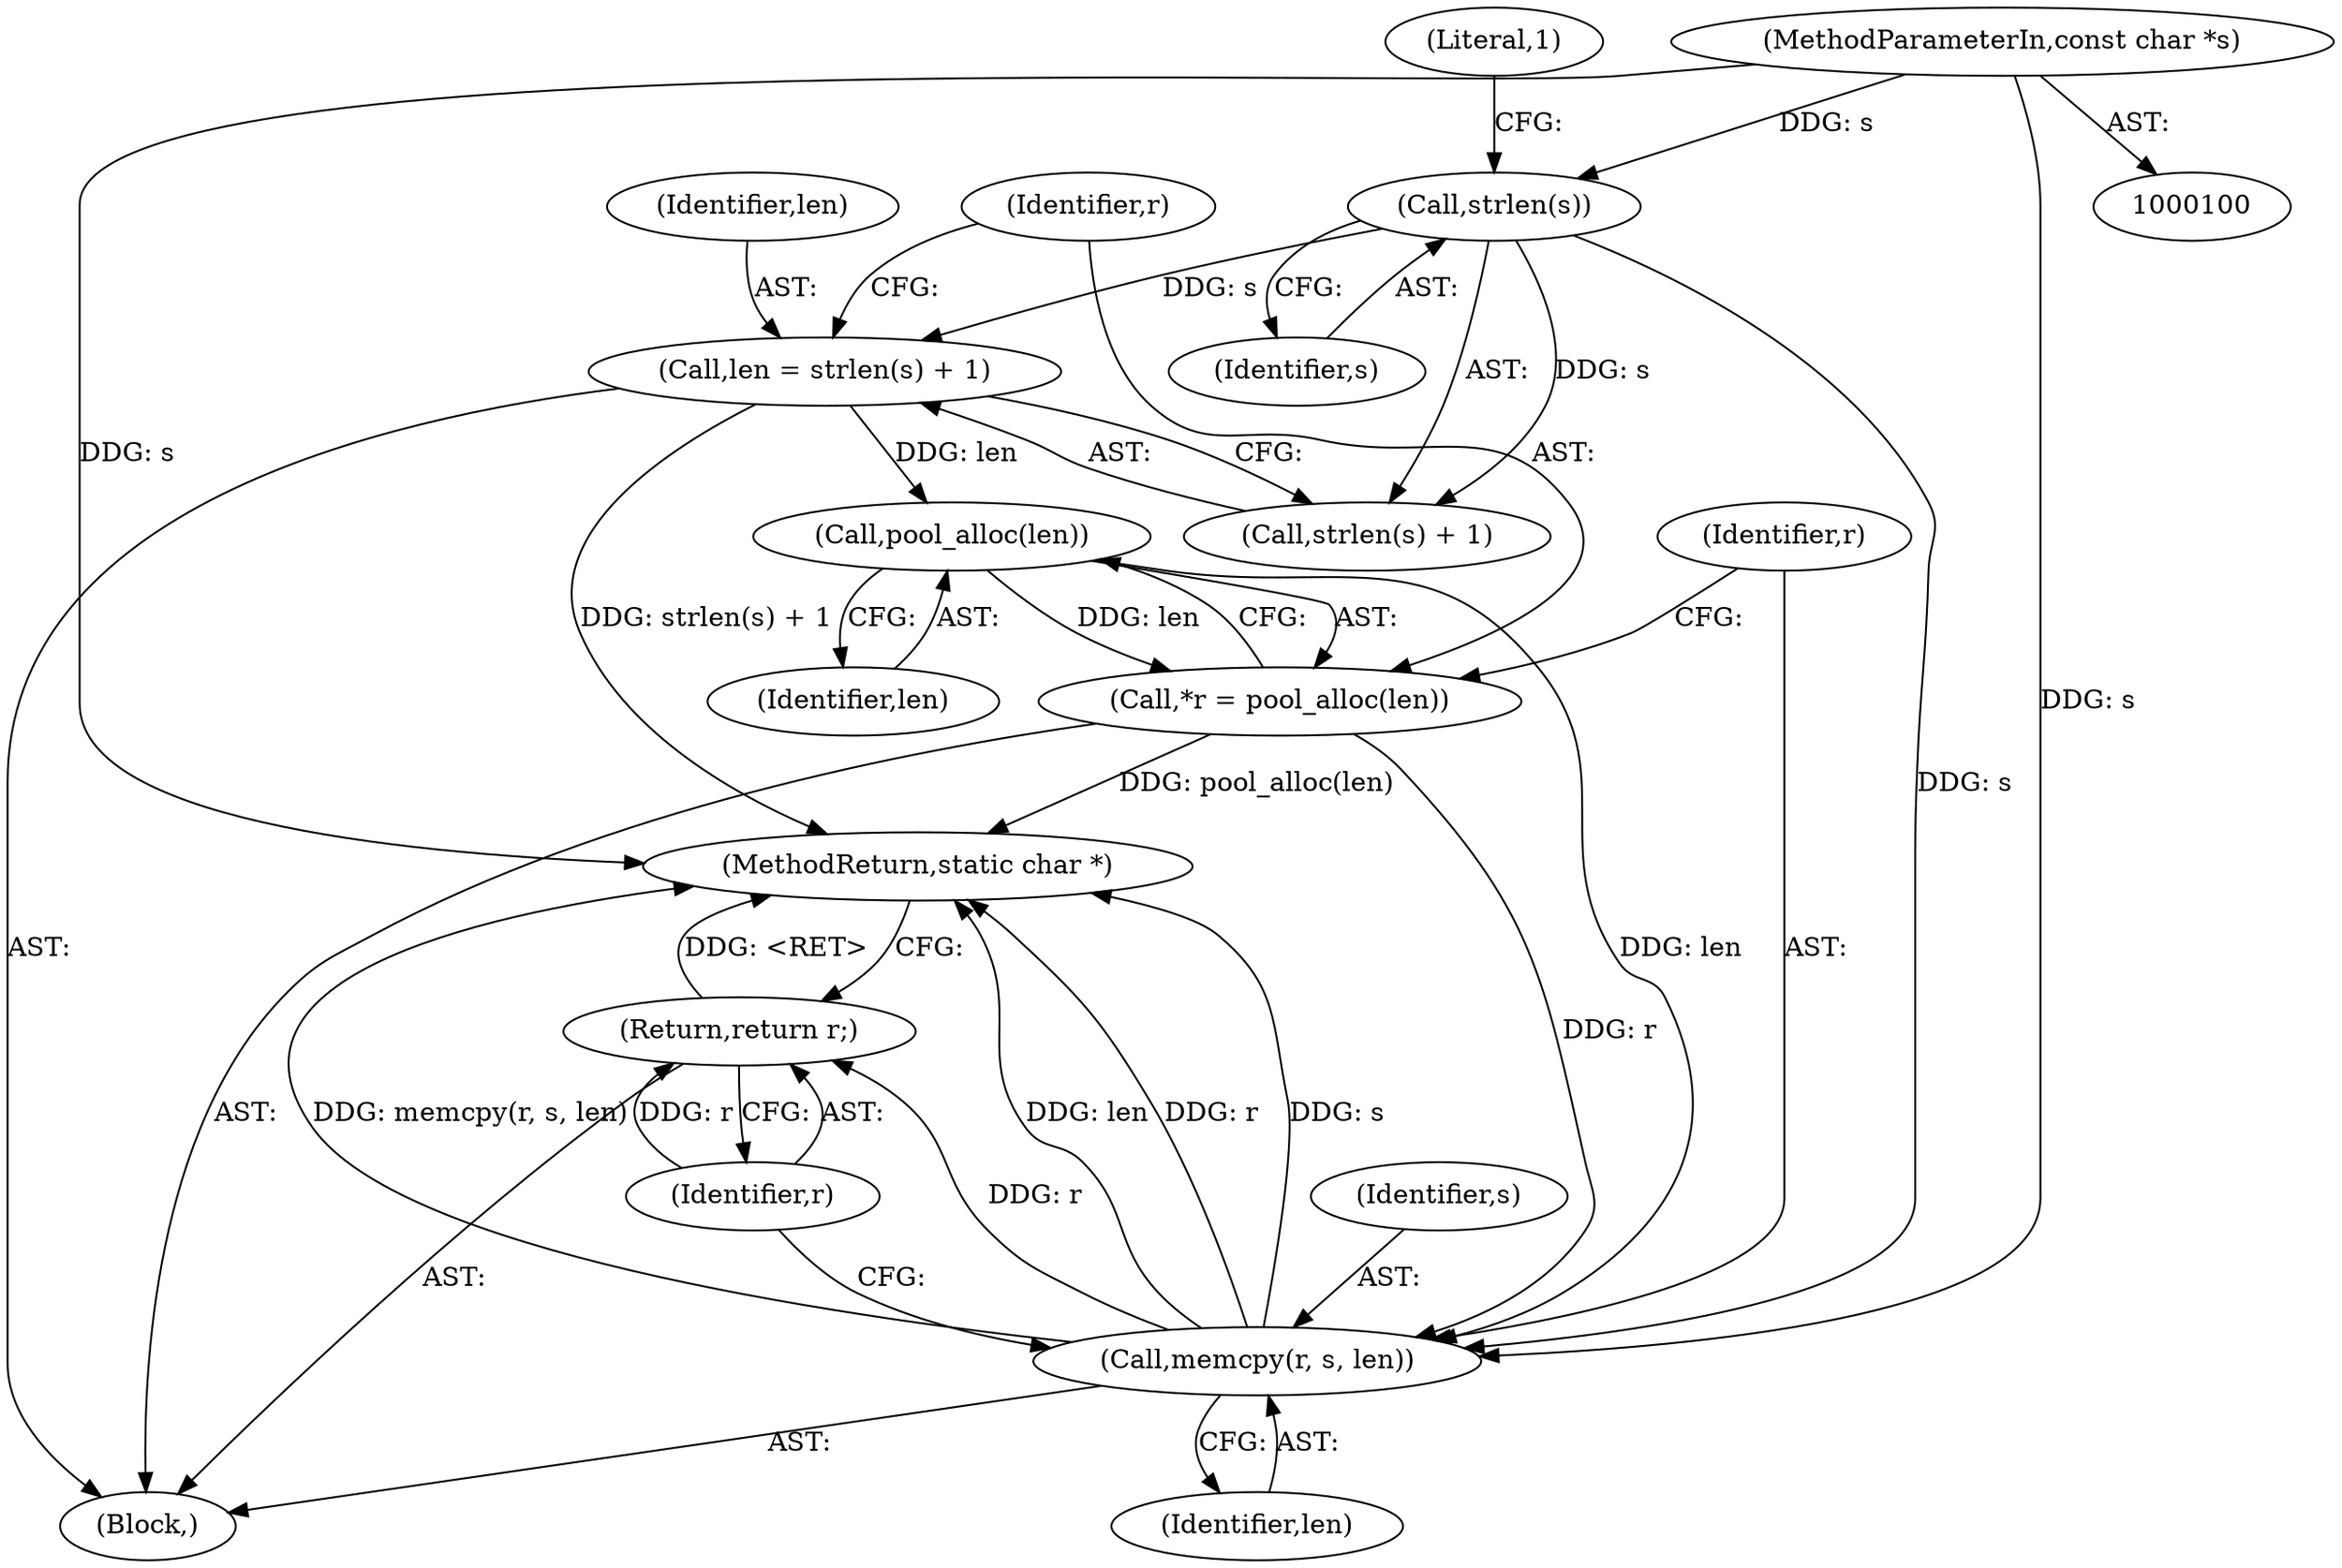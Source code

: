 digraph "0_git_34fa79a6cde56d6d428ab0d3160cb094ebad3305@API" {
"1000104" [label="(Call,len = strlen(s) + 1)"];
"1000107" [label="(Call,strlen(s))"];
"1000101" [label="(MethodParameterIn,const char *s)"];
"1000113" [label="(Call,pool_alloc(len))"];
"1000111" [label="(Call,*r = pool_alloc(len))"];
"1000115" [label="(Call,memcpy(r, s, len))"];
"1000119" [label="(Return,return r;)"];
"1000104" [label="(Call,len = strlen(s) + 1)"];
"1000102" [label="(Block,)"];
"1000109" [label="(Literal,1)"];
"1000106" [label="(Call,strlen(s) + 1)"];
"1000118" [label="(Identifier,len)"];
"1000117" [label="(Identifier,s)"];
"1000105" [label="(Identifier,len)"];
"1000112" [label="(Identifier,r)"];
"1000111" [label="(Call,*r = pool_alloc(len))"];
"1000113" [label="(Call,pool_alloc(len))"];
"1000120" [label="(Identifier,r)"];
"1000119" [label="(Return,return r;)"];
"1000121" [label="(MethodReturn,static char *)"];
"1000101" [label="(MethodParameterIn,const char *s)"];
"1000108" [label="(Identifier,s)"];
"1000116" [label="(Identifier,r)"];
"1000114" [label="(Identifier,len)"];
"1000107" [label="(Call,strlen(s))"];
"1000115" [label="(Call,memcpy(r, s, len))"];
"1000104" -> "1000102"  [label="AST: "];
"1000104" -> "1000106"  [label="CFG: "];
"1000105" -> "1000104"  [label="AST: "];
"1000106" -> "1000104"  [label="AST: "];
"1000112" -> "1000104"  [label="CFG: "];
"1000104" -> "1000121"  [label="DDG: strlen(s) + 1"];
"1000107" -> "1000104"  [label="DDG: s"];
"1000104" -> "1000113"  [label="DDG: len"];
"1000107" -> "1000106"  [label="AST: "];
"1000107" -> "1000108"  [label="CFG: "];
"1000108" -> "1000107"  [label="AST: "];
"1000109" -> "1000107"  [label="CFG: "];
"1000107" -> "1000106"  [label="DDG: s"];
"1000101" -> "1000107"  [label="DDG: s"];
"1000107" -> "1000115"  [label="DDG: s"];
"1000101" -> "1000100"  [label="AST: "];
"1000101" -> "1000121"  [label="DDG: s"];
"1000101" -> "1000115"  [label="DDG: s"];
"1000113" -> "1000111"  [label="AST: "];
"1000113" -> "1000114"  [label="CFG: "];
"1000114" -> "1000113"  [label="AST: "];
"1000111" -> "1000113"  [label="CFG: "];
"1000113" -> "1000111"  [label="DDG: len"];
"1000113" -> "1000115"  [label="DDG: len"];
"1000111" -> "1000102"  [label="AST: "];
"1000112" -> "1000111"  [label="AST: "];
"1000116" -> "1000111"  [label="CFG: "];
"1000111" -> "1000121"  [label="DDG: pool_alloc(len)"];
"1000111" -> "1000115"  [label="DDG: r"];
"1000115" -> "1000102"  [label="AST: "];
"1000115" -> "1000118"  [label="CFG: "];
"1000116" -> "1000115"  [label="AST: "];
"1000117" -> "1000115"  [label="AST: "];
"1000118" -> "1000115"  [label="AST: "];
"1000120" -> "1000115"  [label="CFG: "];
"1000115" -> "1000121"  [label="DDG: s"];
"1000115" -> "1000121"  [label="DDG: memcpy(r, s, len)"];
"1000115" -> "1000121"  [label="DDG: len"];
"1000115" -> "1000121"  [label="DDG: r"];
"1000115" -> "1000119"  [label="DDG: r"];
"1000119" -> "1000102"  [label="AST: "];
"1000119" -> "1000120"  [label="CFG: "];
"1000120" -> "1000119"  [label="AST: "];
"1000121" -> "1000119"  [label="CFG: "];
"1000119" -> "1000121"  [label="DDG: <RET>"];
"1000120" -> "1000119"  [label="DDG: r"];
}
